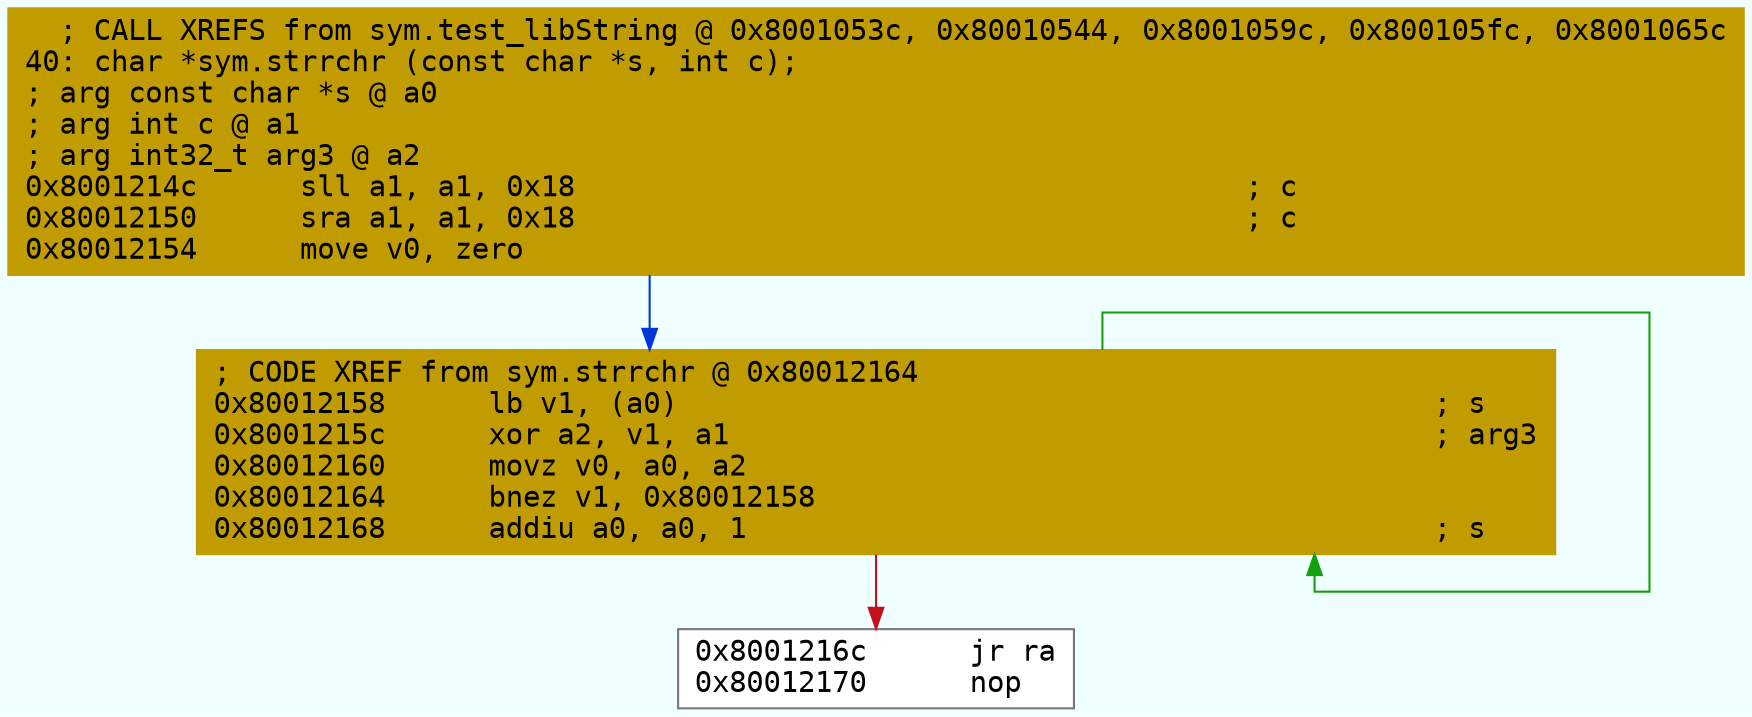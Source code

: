 digraph code {
	graph [bgcolor=azure fontsize=8 fontname="Courier" splines="ortho"];
	node [fillcolor=gray style=filled shape=box];
	edge [arrowhead="normal"];
	"0x8001214c" [URL="sym.strrchr/0x8001214c", fillcolor="#c19c00",color="#c19c00", fontname="Courier",label="  ; CALL XREFS from sym.test_libString @ 0x8001053c, 0x80010544, 0x8001059c, 0x800105fc, 0x8001065c\l40: char *sym.strrchr (const char *s, int c);\l; arg const char *s @ a0\l; arg int c @ a1\l; arg int32_t arg3 @ a2\l0x8001214c      sll a1, a1, 0x18                                       ; c\l0x80012150      sra a1, a1, 0x18                                       ; c\l0x80012154      move v0, zero\l"]
	"0x80012158" [URL="sym.strrchr/0x80012158", fillcolor="#c19c00",color="#c19c00", fontname="Courier",label="; CODE XREF from sym.strrchr @ 0x80012164\l0x80012158      lb v1, (a0)                                            ; s\l0x8001215c      xor a2, v1, a1                                         ; arg3\l0x80012160      movz v0, a0, a2\l0x80012164      bnez v1, 0x80012158\l0x80012168      addiu a0, a0, 1                                        ; s\l"]
	"0x8001216c" [URL="sym.strrchr/0x8001216c", fillcolor="white",color="#767676", fontname="Courier",label="0x8001216c      jr ra\l0x80012170      nop\l"]
        "0x8001214c" -> "0x80012158" [color="#0037da"];
        "0x80012158" -> "0x80012158" [color="#13a10e"];
        "0x80012158" -> "0x8001216c" [color="#c50f1f"];
}
